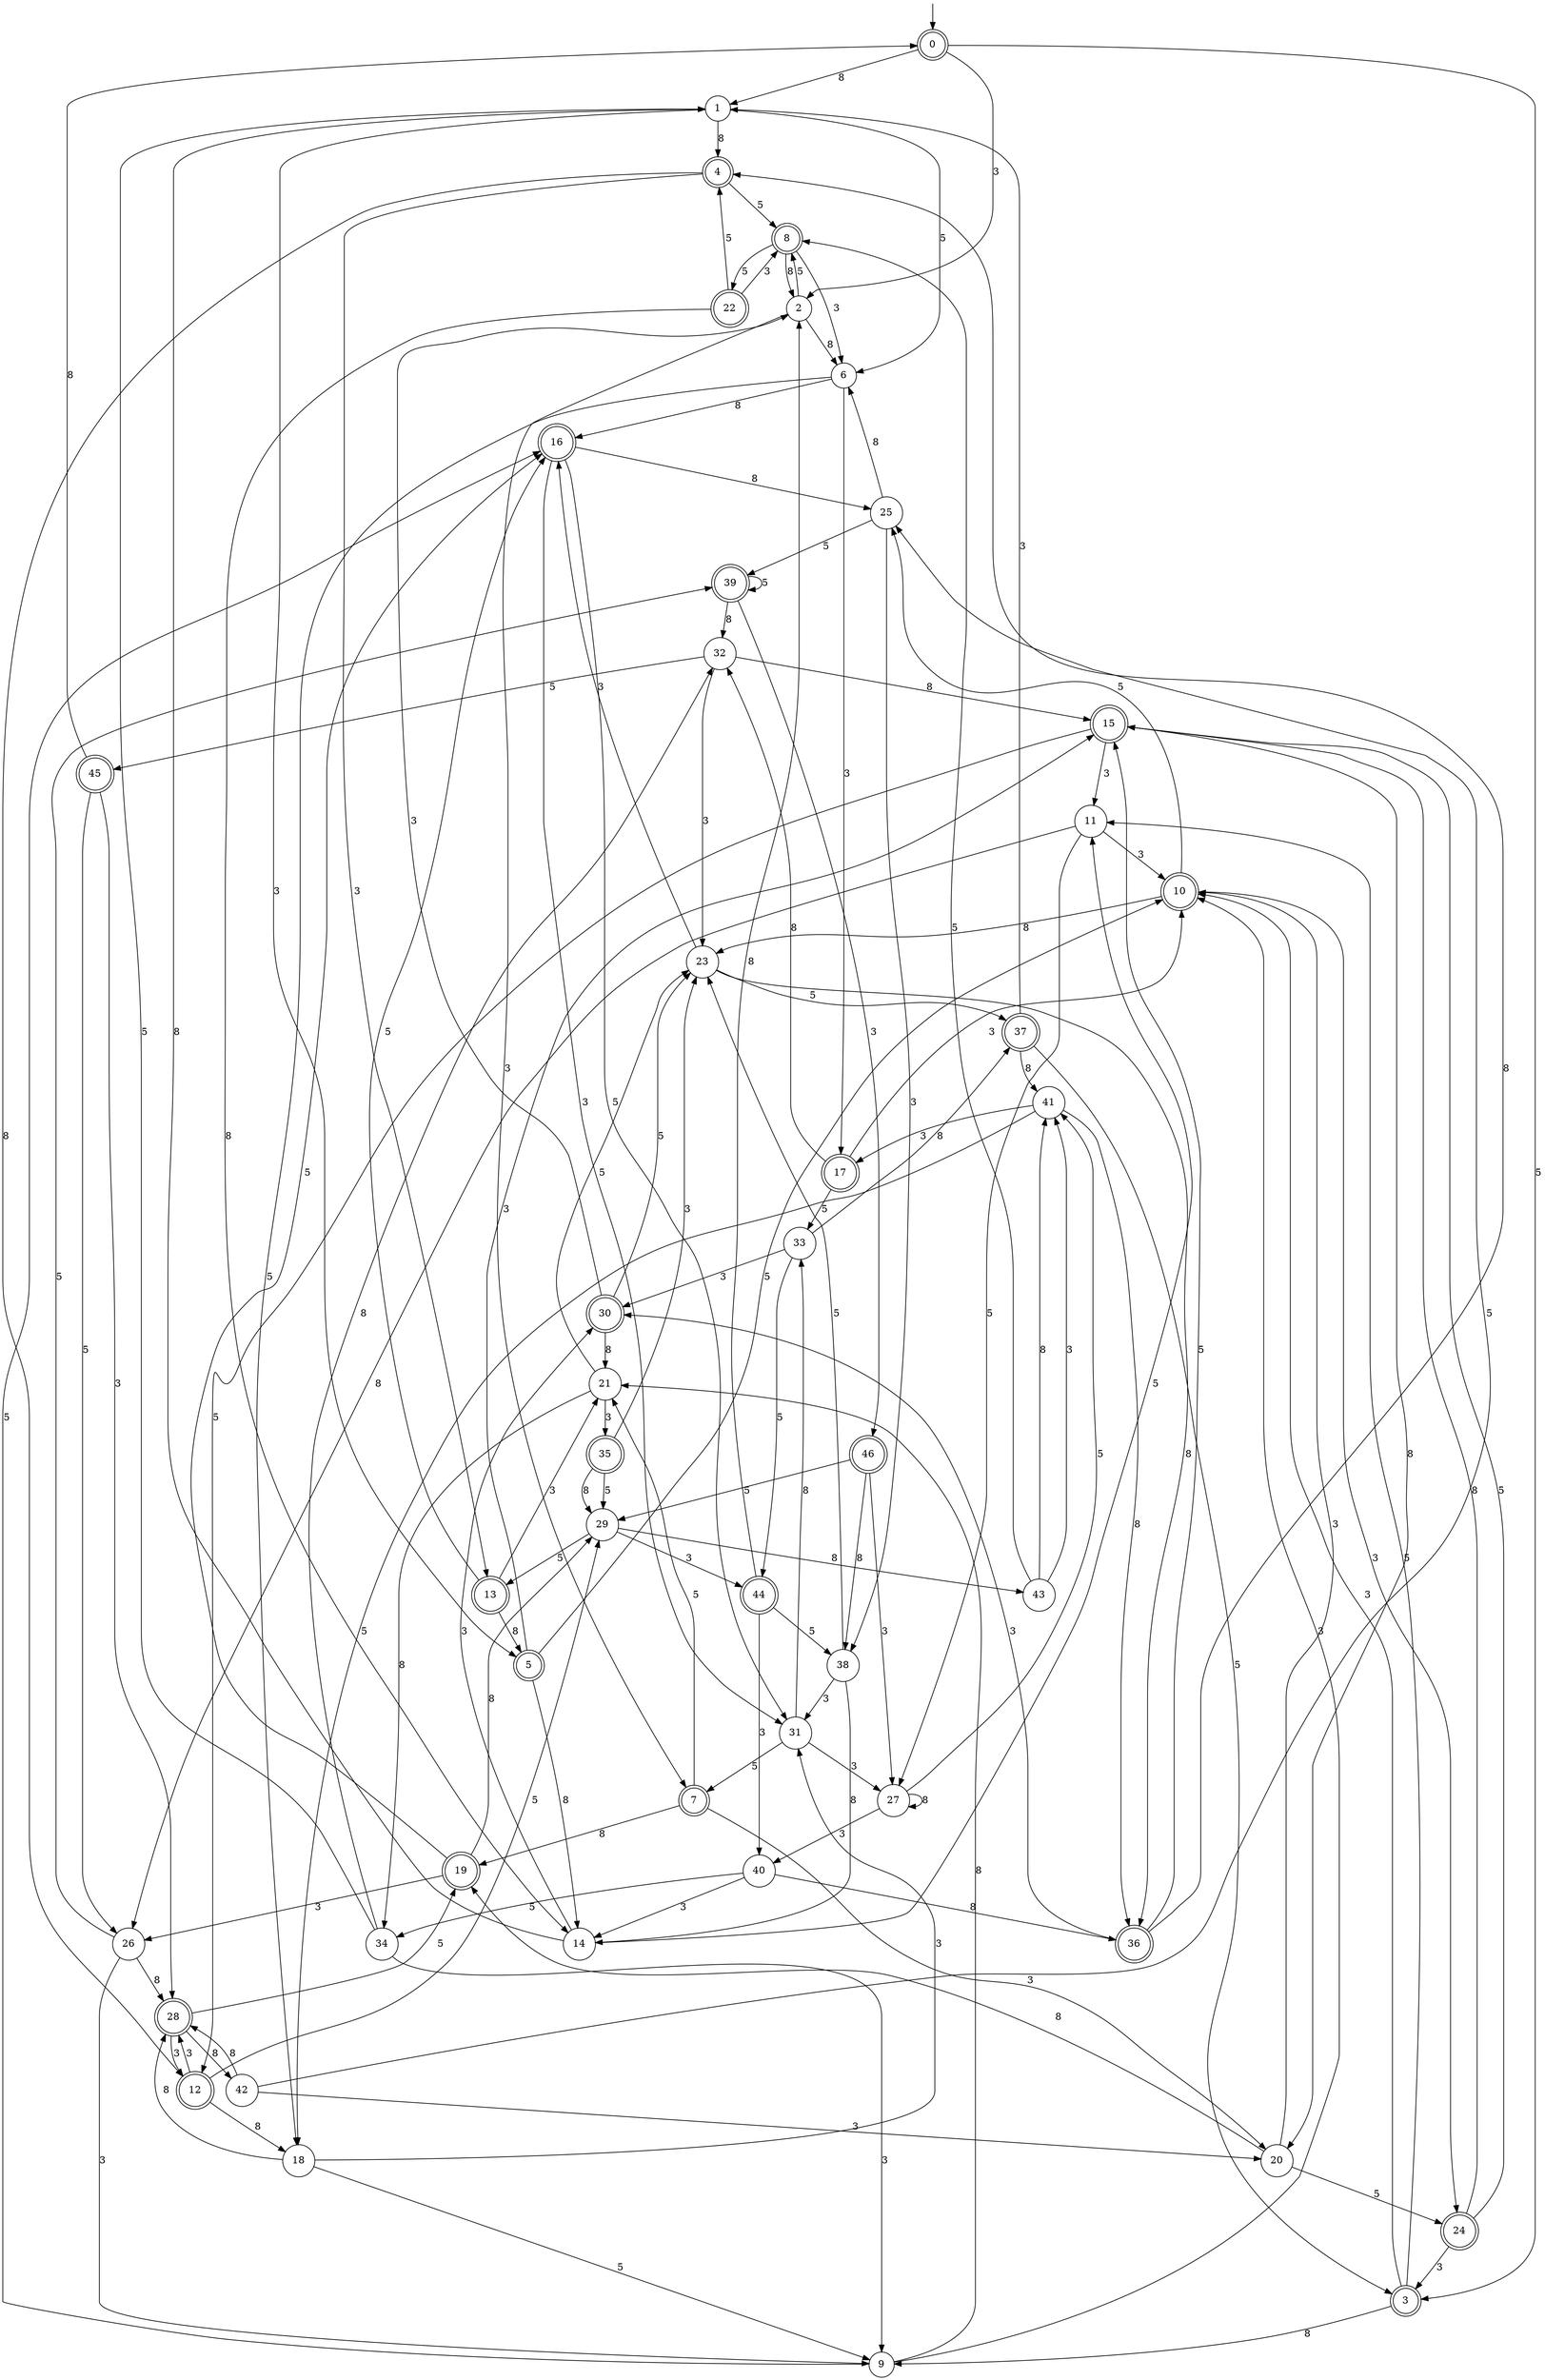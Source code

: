digraph g {

	s0 [shape="doublecircle" label="0"];
	s1 [shape="circle" label="1"];
	s2 [shape="circle" label="2"];
	s3 [shape="doublecircle" label="3"];
	s4 [shape="doublecircle" label="4"];
	s5 [shape="doublecircle" label="5"];
	s6 [shape="circle" label="6"];
	s7 [shape="doublecircle" label="7"];
	s8 [shape="doublecircle" label="8"];
	s9 [shape="circle" label="9"];
	s10 [shape="doublecircle" label="10"];
	s11 [shape="circle" label="11"];
	s12 [shape="doublecircle" label="12"];
	s13 [shape="doublecircle" label="13"];
	s14 [shape="circle" label="14"];
	s15 [shape="doublecircle" label="15"];
	s16 [shape="doublecircle" label="16"];
	s17 [shape="doublecircle" label="17"];
	s18 [shape="circle" label="18"];
	s19 [shape="doublecircle" label="19"];
	s20 [shape="circle" label="20"];
	s21 [shape="circle" label="21"];
	s22 [shape="doublecircle" label="22"];
	s23 [shape="circle" label="23"];
	s24 [shape="doublecircle" label="24"];
	s25 [shape="circle" label="25"];
	s26 [shape="circle" label="26"];
	s27 [shape="circle" label="27"];
	s28 [shape="doublecircle" label="28"];
	s29 [shape="circle" label="29"];
	s30 [shape="doublecircle" label="30"];
	s31 [shape="circle" label="31"];
	s32 [shape="circle" label="32"];
	s33 [shape="circle" label="33"];
	s34 [shape="circle" label="34"];
	s35 [shape="doublecircle" label="35"];
	s36 [shape="doublecircle" label="36"];
	s37 [shape="doublecircle" label="37"];
	s38 [shape="circle" label="38"];
	s39 [shape="doublecircle" label="39"];
	s40 [shape="circle" label="40"];
	s41 [shape="circle" label="41"];
	s42 [shape="circle" label="42"];
	s43 [shape="circle" label="43"];
	s44 [shape="doublecircle" label="44"];
	s45 [shape="doublecircle" label="45"];
	s46 [shape="doublecircle" label="46"];
	s0 -> s1 [label="8"];
	s0 -> s2 [label="3"];
	s0 -> s3 [label="5"];
	s1 -> s4 [label="8"];
	s1 -> s5 [label="3"];
	s1 -> s6 [label="5"];
	s2 -> s6 [label="8"];
	s2 -> s7 [label="3"];
	s2 -> s8 [label="5"];
	s3 -> s9 [label="8"];
	s3 -> s10 [label="3"];
	s3 -> s11 [label="5"];
	s4 -> s12 [label="8"];
	s4 -> s13 [label="3"];
	s4 -> s8 [label="5"];
	s5 -> s14 [label="8"];
	s5 -> s15 [label="3"];
	s5 -> s10 [label="5"];
	s6 -> s16 [label="8"];
	s6 -> s17 [label="3"];
	s6 -> s18 [label="5"];
	s7 -> s19 [label="8"];
	s7 -> s20 [label="3"];
	s7 -> s21 [label="5"];
	s8 -> s2 [label="8"];
	s8 -> s6 [label="3"];
	s8 -> s22 [label="5"];
	s9 -> s21 [label="8"];
	s9 -> s10 [label="3"];
	s9 -> s16 [label="5"];
	s10 -> s23 [label="8"];
	s10 -> s24 [label="3"];
	s10 -> s25 [label="5"];
	s11 -> s26 [label="8"];
	s11 -> s10 [label="3"];
	s11 -> s27 [label="5"];
	s12 -> s18 [label="8"];
	s12 -> s28 [label="3"];
	s12 -> s29 [label="5"];
	s13 -> s5 [label="8"];
	s13 -> s21 [label="3"];
	s13 -> s16 [label="5"];
	s14 -> s1 [label="8"];
	s14 -> s30 [label="3"];
	s14 -> s11 [label="5"];
	s15 -> s20 [label="8"];
	s15 -> s11 [label="3"];
	s15 -> s12 [label="5"];
	s16 -> s25 [label="8"];
	s16 -> s31 [label="3"];
	s16 -> s31 [label="5"];
	s17 -> s32 [label="8"];
	s17 -> s10 [label="3"];
	s17 -> s33 [label="5"];
	s18 -> s28 [label="8"];
	s18 -> s31 [label="3"];
	s18 -> s9 [label="5"];
	s19 -> s29 [label="8"];
	s19 -> s26 [label="3"];
	s19 -> s16 [label="5"];
	s20 -> s19 [label="8"];
	s20 -> s10 [label="3"];
	s20 -> s24 [label="5"];
	s21 -> s34 [label="8"];
	s21 -> s35 [label="3"];
	s21 -> s23 [label="5"];
	s22 -> s14 [label="8"];
	s22 -> s8 [label="3"];
	s22 -> s4 [label="5"];
	s23 -> s36 [label="8"];
	s23 -> s16 [label="3"];
	s23 -> s37 [label="5"];
	s24 -> s15 [label="8"];
	s24 -> s3 [label="3"];
	s24 -> s15 [label="5"];
	s25 -> s6 [label="8"];
	s25 -> s38 [label="3"];
	s25 -> s39 [label="5"];
	s26 -> s28 [label="8"];
	s26 -> s9 [label="3"];
	s26 -> s39 [label="5"];
	s27 -> s27 [label="8"];
	s27 -> s40 [label="3"];
	s27 -> s41 [label="5"];
	s28 -> s42 [label="8"];
	s28 -> s12 [label="3"];
	s28 -> s19 [label="5"];
	s29 -> s43 [label="8"];
	s29 -> s44 [label="3"];
	s29 -> s13 [label="5"];
	s30 -> s21 [label="8"];
	s30 -> s2 [label="3"];
	s30 -> s23 [label="5"];
	s31 -> s33 [label="8"];
	s31 -> s27 [label="3"];
	s31 -> s7 [label="5"];
	s32 -> s15 [label="8"];
	s32 -> s23 [label="3"];
	s32 -> s45 [label="5"];
	s33 -> s37 [label="8"];
	s33 -> s30 [label="3"];
	s33 -> s44 [label="5"];
	s34 -> s32 [label="8"];
	s34 -> s9 [label="3"];
	s34 -> s1 [label="5"];
	s35 -> s29 [label="8"];
	s35 -> s23 [label="3"];
	s35 -> s29 [label="5"];
	s36 -> s4 [label="8"];
	s36 -> s30 [label="3"];
	s36 -> s15 [label="5"];
	s37 -> s41 [label="8"];
	s37 -> s1 [label="3"];
	s37 -> s3 [label="5"];
	s38 -> s14 [label="8"];
	s38 -> s31 [label="3"];
	s38 -> s23 [label="5"];
	s39 -> s32 [label="8"];
	s39 -> s46 [label="3"];
	s39 -> s39 [label="5"];
	s40 -> s36 [label="8"];
	s40 -> s14 [label="3"];
	s40 -> s34 [label="5"];
	s41 -> s36 [label="8"];
	s41 -> s17 [label="3"];
	s41 -> s18 [label="5"];
	s42 -> s28 [label="8"];
	s42 -> s20 [label="3"];
	s42 -> s25 [label="5"];
	s43 -> s41 [label="8"];
	s43 -> s41 [label="3"];
	s43 -> s8 [label="5"];
	s44 -> s2 [label="8"];
	s44 -> s40 [label="3"];
	s44 -> s38 [label="5"];
	s45 -> s0 [label="8"];
	s45 -> s28 [label="3"];
	s45 -> s26 [label="5"];
	s46 -> s38 [label="8"];
	s46 -> s27 [label="3"];
	s46 -> s29 [label="5"];

__start0 [label="" shape="none" width="0" height="0"];
__start0 -> s0;

}
